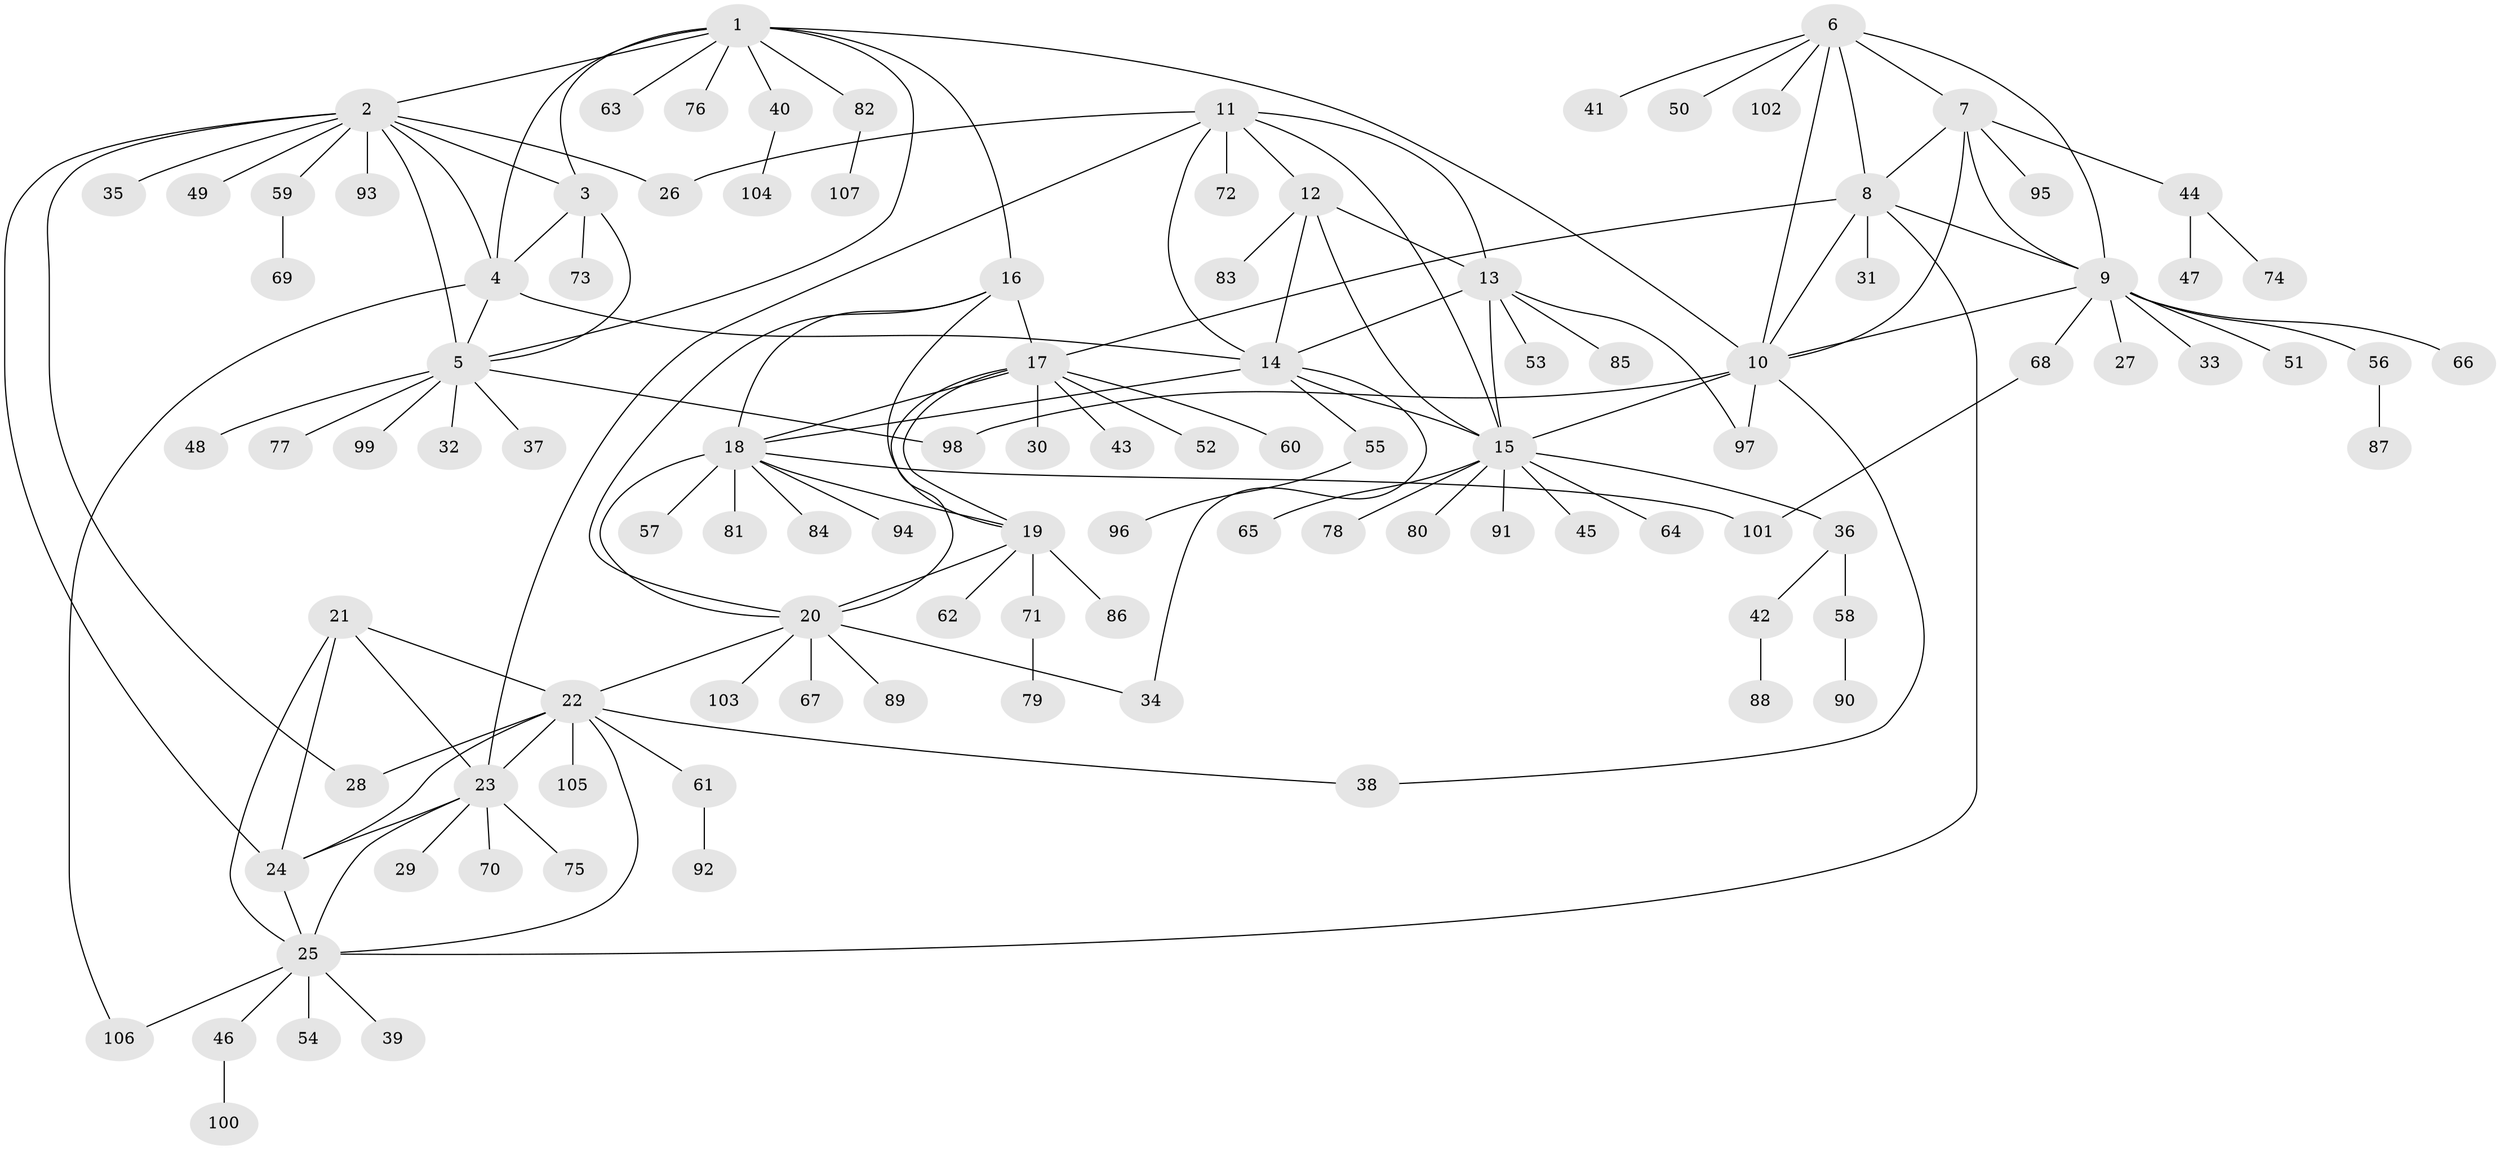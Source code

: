 // Generated by graph-tools (version 1.1) at 2025/16/03/09/25 04:16:09]
// undirected, 107 vertices, 150 edges
graph export_dot {
graph [start="1"]
  node [color=gray90,style=filled];
  1;
  2;
  3;
  4;
  5;
  6;
  7;
  8;
  9;
  10;
  11;
  12;
  13;
  14;
  15;
  16;
  17;
  18;
  19;
  20;
  21;
  22;
  23;
  24;
  25;
  26;
  27;
  28;
  29;
  30;
  31;
  32;
  33;
  34;
  35;
  36;
  37;
  38;
  39;
  40;
  41;
  42;
  43;
  44;
  45;
  46;
  47;
  48;
  49;
  50;
  51;
  52;
  53;
  54;
  55;
  56;
  57;
  58;
  59;
  60;
  61;
  62;
  63;
  64;
  65;
  66;
  67;
  68;
  69;
  70;
  71;
  72;
  73;
  74;
  75;
  76;
  77;
  78;
  79;
  80;
  81;
  82;
  83;
  84;
  85;
  86;
  87;
  88;
  89;
  90;
  91;
  92;
  93;
  94;
  95;
  96;
  97;
  98;
  99;
  100;
  101;
  102;
  103;
  104;
  105;
  106;
  107;
  1 -- 2;
  1 -- 3;
  1 -- 4;
  1 -- 5;
  1 -- 10;
  1 -- 16;
  1 -- 40;
  1 -- 63;
  1 -- 76;
  1 -- 82;
  2 -- 3;
  2 -- 4;
  2 -- 5;
  2 -- 24;
  2 -- 26;
  2 -- 28;
  2 -- 35;
  2 -- 49;
  2 -- 59;
  2 -- 93;
  3 -- 4;
  3 -- 5;
  3 -- 73;
  4 -- 5;
  4 -- 14;
  4 -- 106;
  5 -- 32;
  5 -- 37;
  5 -- 48;
  5 -- 77;
  5 -- 98;
  5 -- 99;
  6 -- 7;
  6 -- 8;
  6 -- 9;
  6 -- 10;
  6 -- 41;
  6 -- 50;
  6 -- 102;
  7 -- 8;
  7 -- 9;
  7 -- 10;
  7 -- 44;
  7 -- 95;
  8 -- 9;
  8 -- 10;
  8 -- 17;
  8 -- 25;
  8 -- 31;
  9 -- 10;
  9 -- 27;
  9 -- 33;
  9 -- 51;
  9 -- 56;
  9 -- 66;
  9 -- 68;
  10 -- 15;
  10 -- 38;
  10 -- 97;
  10 -- 98;
  11 -- 12;
  11 -- 13;
  11 -- 14;
  11 -- 15;
  11 -- 23;
  11 -- 26;
  11 -- 72;
  12 -- 13;
  12 -- 14;
  12 -- 15;
  12 -- 83;
  13 -- 14;
  13 -- 15;
  13 -- 53;
  13 -- 85;
  13 -- 97;
  14 -- 15;
  14 -- 18;
  14 -- 34;
  14 -- 55;
  15 -- 36;
  15 -- 45;
  15 -- 64;
  15 -- 65;
  15 -- 78;
  15 -- 80;
  15 -- 91;
  16 -- 17;
  16 -- 18;
  16 -- 19;
  16 -- 20;
  17 -- 18;
  17 -- 19;
  17 -- 20;
  17 -- 30;
  17 -- 43;
  17 -- 52;
  17 -- 60;
  18 -- 19;
  18 -- 20;
  18 -- 57;
  18 -- 81;
  18 -- 84;
  18 -- 94;
  18 -- 101;
  19 -- 20;
  19 -- 62;
  19 -- 71;
  19 -- 86;
  20 -- 22;
  20 -- 34;
  20 -- 67;
  20 -- 89;
  20 -- 103;
  21 -- 22;
  21 -- 23;
  21 -- 24;
  21 -- 25;
  22 -- 23;
  22 -- 24;
  22 -- 25;
  22 -- 28;
  22 -- 38;
  22 -- 61;
  22 -- 105;
  23 -- 24;
  23 -- 25;
  23 -- 29;
  23 -- 70;
  23 -- 75;
  24 -- 25;
  25 -- 39;
  25 -- 46;
  25 -- 54;
  25 -- 106;
  36 -- 42;
  36 -- 58;
  40 -- 104;
  42 -- 88;
  44 -- 47;
  44 -- 74;
  46 -- 100;
  55 -- 96;
  56 -- 87;
  58 -- 90;
  59 -- 69;
  61 -- 92;
  68 -- 101;
  71 -- 79;
  82 -- 107;
}
